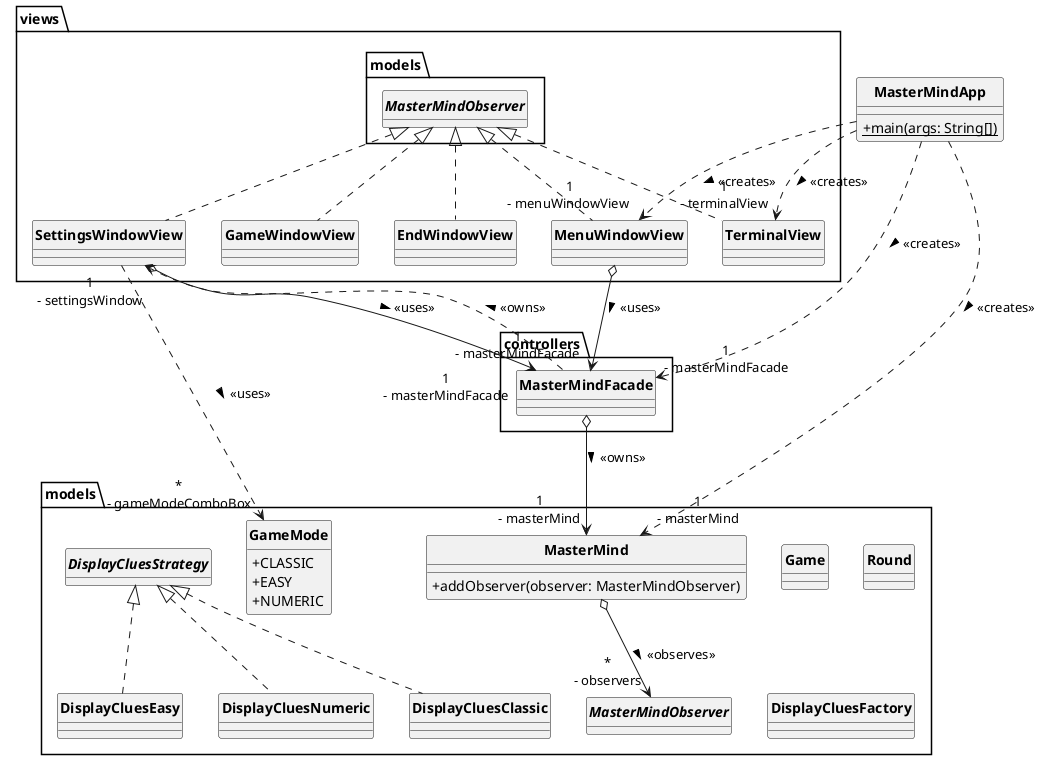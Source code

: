 @startuml

'Modifier types de relation et verbes

skinparam style strictuml
skinparam classAttributeIconSize 0
skinparam classFontStyle Bold
hide enum methods
hide interface attributes

class MasterMindApp {
  + {static} main(args: String[])
}

package views {
  class TerminalView implements models.MasterMindObserver {}
  class MenuWindowView implements models.MasterMindObserver {}
  class SettingsWindowView implements models.MasterMindObserver {}
  class GameWindowView implements models.MasterMindObserver {}
  class EndWindowView implements models.MasterMindObserver {}
}

package controllers {
  class MasterMindFacade {}
}

package models {
  interface MasterMindObserver {}
  enum GameMode {
    +CLASSIC
    +EASY
    +NUMERIC
  }
  class MasterMind {
    + addObserver(observer: MasterMindObserver)
  }
  class Game {}
  class Round {}
  interface DisplayCluesStrategy {}
  class DisplayCluesFactory {}
  class DisplayCluesClassic implements DisplayCluesStrategy {}
  class DisplayCluesEasy implements DisplayCluesStrategy {}
  class DisplayCluesNumeric implements DisplayCluesStrategy {}
}

'MasterMindApp
MasterMindApp ..> "1\n- masterMind" models.MasterMind : > <<creates>>
MasterMindApp ..> "1\n- masterMindFacade" controllers.MasterMindFacade : > <<creates>>
MasterMindApp ..> "1\n- terminalView" views.TerminalView : > <<creates>>
MasterMindApp ..> "1\n- menuWindowView "views.MenuWindowView : > <<creates>>

'TerminalView

'MenuWindowView
MenuWindowView o--> "1\n- masterMindFacade" controllers.MasterMindFacade : > <<uses>>

'SettingsWindowView
SettingsWindowView o--> "1\n- masterMindFacade" controllers.MasterMindFacade : > <<uses>>
SettingsWindowView ..> "*\n- gameModeComboBox" models.GameMode : > <<uses>>

'GameWindowView

'EndWindowView

'MasterMindFacade
MasterMindFacade o--> "1\n- masterMind" models.MasterMind : > <<owns>>
MasterMindFacade ..> "1\n- settingsWindow" views.SettingsWindowView : > <<owns>>

'MasterMindObserver

'GameMode

'MasterMind
models.MasterMind o--> "*\n- observers" models.MasterMindObserver : > <<observes>>

'Game

'Round

'DisplayCluesStrategy

'DisplayCluesFactory

'DisplayCluesClassic

'DisplayCluesEasy

'DisplayCluesNumeric


@enduml